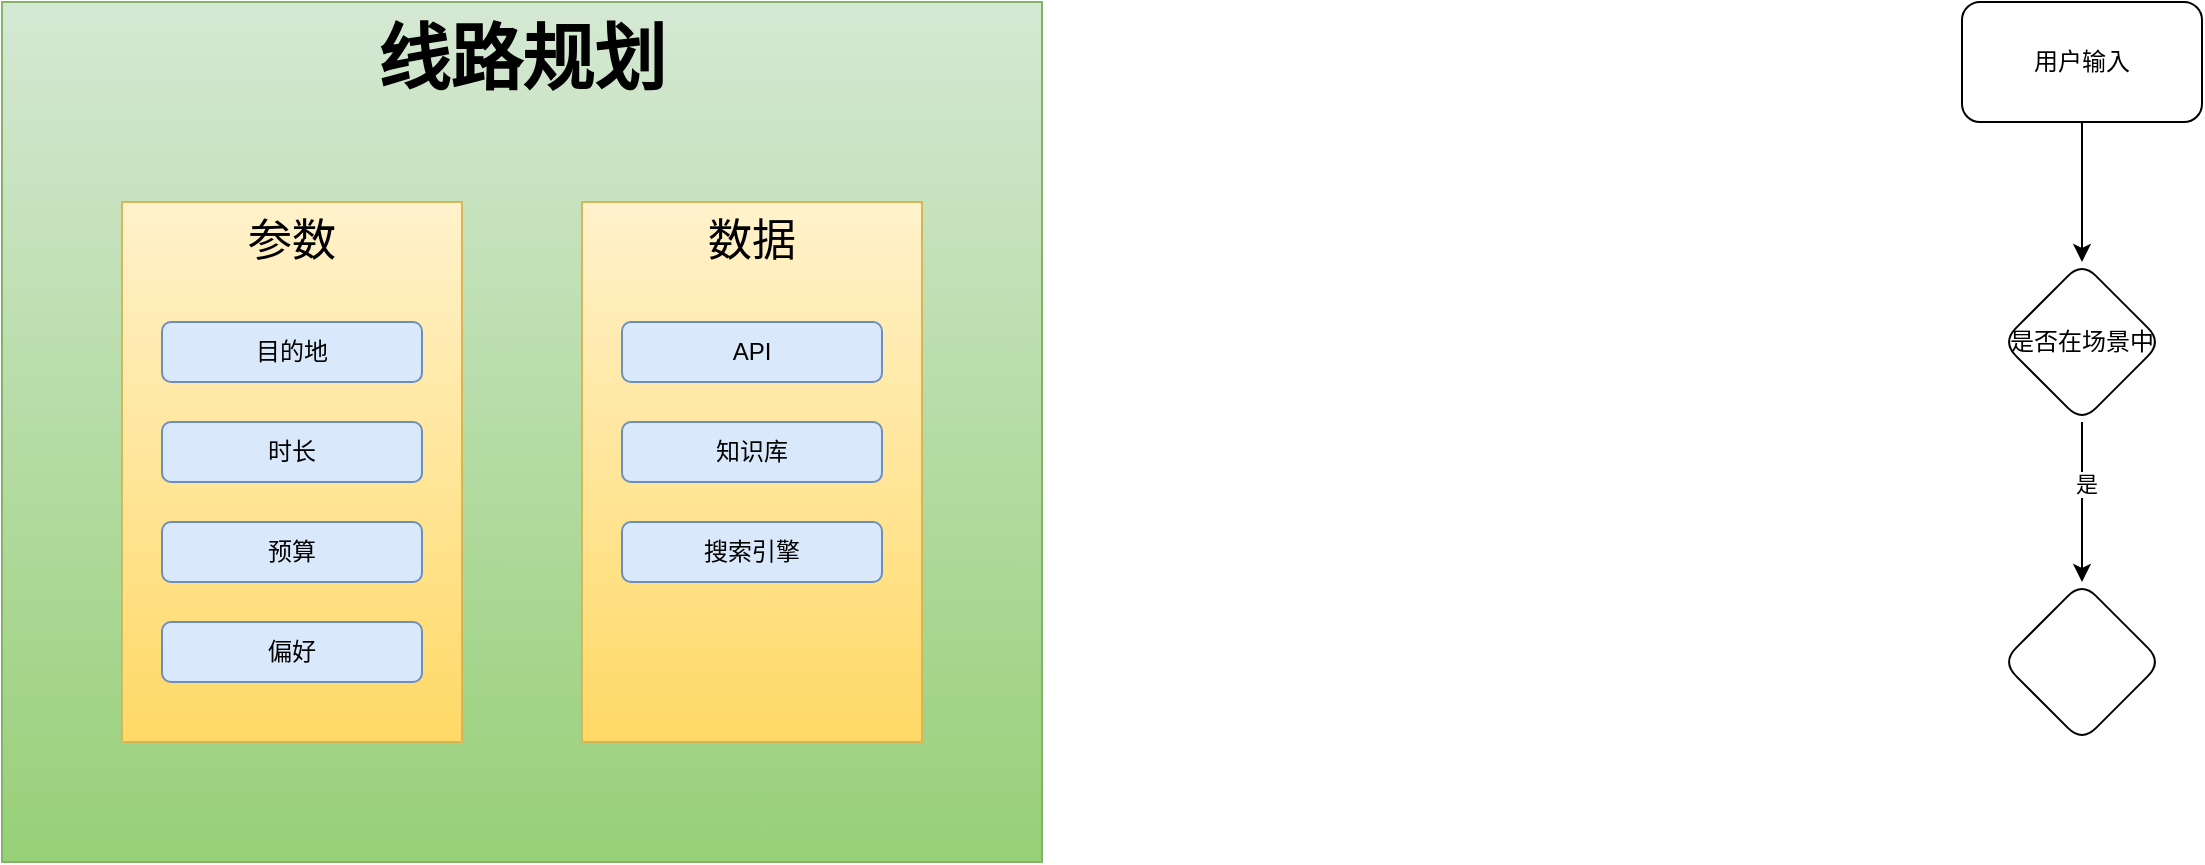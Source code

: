 <mxfile version="24.6.4" type="github">
  <diagram name="第 1 页" id="Y8drmWvzBkvI4okCshWX">
    <mxGraphModel dx="2247" dy="758" grid="1" gridSize="10" guides="1" tooltips="1" connect="1" arrows="1" fold="1" page="1" pageScale="1" pageWidth="827" pageHeight="1169" math="0" shadow="0">
      <root>
        <mxCell id="0" />
        <mxCell id="1" parent="0" />
        <mxCell id="LV9YCc_EGSqUjDLTgtPs-27" value="" style="edgeStyle=orthogonalEdgeStyle;rounded=0;orthogonalLoop=1;jettySize=auto;html=1;" edge="1" parent="1" source="LV9YCc_EGSqUjDLTgtPs-22" target="LV9YCc_EGSqUjDLTgtPs-26">
          <mxGeometry relative="1" as="geometry" />
        </mxCell>
        <mxCell id="LV9YCc_EGSqUjDLTgtPs-22" value="用户输入" style="rounded=1;whiteSpace=wrap;html=1;" vertex="1" parent="1">
          <mxGeometry x="920" y="110" width="120" height="60" as="geometry" />
        </mxCell>
        <mxCell id="LV9YCc_EGSqUjDLTgtPs-23" value="" style="group" vertex="1" connectable="0" parent="1">
          <mxGeometry x="-60" y="110" width="520" height="430" as="geometry" />
        </mxCell>
        <mxCell id="LV9YCc_EGSqUjDLTgtPs-2" value="线路规划" style="rounded=0;whiteSpace=wrap;html=1;verticalAlign=top;fontStyle=1;fontSize=36;fillColor=#d5e8d4;strokeColor=#82b366;gradientColor=#97d077;" vertex="1" parent="LV9YCc_EGSqUjDLTgtPs-23">
          <mxGeometry width="520" height="430" as="geometry" />
        </mxCell>
        <mxCell id="LV9YCc_EGSqUjDLTgtPs-11" value="参数" style="rounded=0;whiteSpace=wrap;html=1;verticalAlign=top;fontSize=22;strokeColor=#d6b656;fillColor=#fff2cc;gradientColor=#ffd966;" vertex="1" parent="LV9YCc_EGSqUjDLTgtPs-23">
          <mxGeometry x="60" y="100" width="170" height="270" as="geometry" />
        </mxCell>
        <mxCell id="LV9YCc_EGSqUjDLTgtPs-12" value="目的地" style="text;html=1;align=center;verticalAlign=middle;whiteSpace=wrap;rounded=1;fillColor=#dae8fc;strokeColor=#6c8ebf;" vertex="1" parent="LV9YCc_EGSqUjDLTgtPs-23">
          <mxGeometry x="80" y="160" width="130" height="30" as="geometry" />
        </mxCell>
        <mxCell id="LV9YCc_EGSqUjDLTgtPs-13" value="时长" style="text;html=1;align=center;verticalAlign=middle;whiteSpace=wrap;rounded=1;fillColor=#dae8fc;strokeColor=#6c8ebf;" vertex="1" parent="LV9YCc_EGSqUjDLTgtPs-23">
          <mxGeometry x="80" y="210" width="130" height="30" as="geometry" />
        </mxCell>
        <mxCell id="LV9YCc_EGSqUjDLTgtPs-14" value="预算" style="text;html=1;align=center;verticalAlign=middle;whiteSpace=wrap;rounded=1;fillColor=#dae8fc;strokeColor=#6c8ebf;" vertex="1" parent="LV9YCc_EGSqUjDLTgtPs-23">
          <mxGeometry x="80" y="260" width="130" height="30" as="geometry" />
        </mxCell>
        <mxCell id="LV9YCc_EGSqUjDLTgtPs-15" value="偏好" style="text;html=1;align=center;verticalAlign=middle;whiteSpace=wrap;rounded=1;fillColor=#dae8fc;strokeColor=#6c8ebf;" vertex="1" parent="LV9YCc_EGSqUjDLTgtPs-23">
          <mxGeometry x="80" y="310" width="130" height="30" as="geometry" />
        </mxCell>
        <mxCell id="LV9YCc_EGSqUjDLTgtPs-18" value="数据" style="rounded=0;whiteSpace=wrap;html=1;verticalAlign=top;fontSize=22;strokeColor=#d6b656;fillColor=#fff2cc;gradientColor=#ffd966;" vertex="1" parent="LV9YCc_EGSqUjDLTgtPs-23">
          <mxGeometry x="290" y="100" width="170" height="270" as="geometry" />
        </mxCell>
        <mxCell id="LV9YCc_EGSqUjDLTgtPs-19" value="API" style="text;html=1;align=center;verticalAlign=middle;whiteSpace=wrap;rounded=1;fillColor=#dae8fc;strokeColor=#6c8ebf;" vertex="1" parent="LV9YCc_EGSqUjDLTgtPs-23">
          <mxGeometry x="310" y="160" width="130" height="30" as="geometry" />
        </mxCell>
        <mxCell id="LV9YCc_EGSqUjDLTgtPs-20" value="知识库" style="text;html=1;align=center;verticalAlign=middle;whiteSpace=wrap;rounded=1;fillColor=#dae8fc;strokeColor=#6c8ebf;" vertex="1" parent="LV9YCc_EGSqUjDLTgtPs-23">
          <mxGeometry x="310" y="210" width="130" height="30" as="geometry" />
        </mxCell>
        <mxCell id="LV9YCc_EGSqUjDLTgtPs-21" value="搜索引擎" style="text;html=1;align=center;verticalAlign=middle;whiteSpace=wrap;rounded=1;fillColor=#dae8fc;strokeColor=#6c8ebf;" vertex="1" parent="LV9YCc_EGSqUjDLTgtPs-23">
          <mxGeometry x="310" y="260" width="130" height="30" as="geometry" />
        </mxCell>
        <mxCell id="LV9YCc_EGSqUjDLTgtPs-29" value="" style="edgeStyle=orthogonalEdgeStyle;rounded=0;orthogonalLoop=1;jettySize=auto;html=1;" edge="1" parent="1" source="LV9YCc_EGSqUjDLTgtPs-26" target="LV9YCc_EGSqUjDLTgtPs-28">
          <mxGeometry relative="1" as="geometry" />
        </mxCell>
        <mxCell id="LV9YCc_EGSqUjDLTgtPs-30" value="是" style="edgeLabel;html=1;align=center;verticalAlign=middle;resizable=0;points=[];" vertex="1" connectable="0" parent="LV9YCc_EGSqUjDLTgtPs-29">
          <mxGeometry x="-0.225" y="2" relative="1" as="geometry">
            <mxPoint as="offset" />
          </mxGeometry>
        </mxCell>
        <mxCell id="LV9YCc_EGSqUjDLTgtPs-26" value="是否在场景中" style="rhombus;whiteSpace=wrap;html=1;rounded=1;" vertex="1" parent="1">
          <mxGeometry x="940" y="240" width="80" height="80" as="geometry" />
        </mxCell>
        <mxCell id="LV9YCc_EGSqUjDLTgtPs-28" value="" style="rhombus;whiteSpace=wrap;html=1;rounded=1;" vertex="1" parent="1">
          <mxGeometry x="940" y="400" width="80" height="80" as="geometry" />
        </mxCell>
      </root>
    </mxGraphModel>
  </diagram>
</mxfile>
